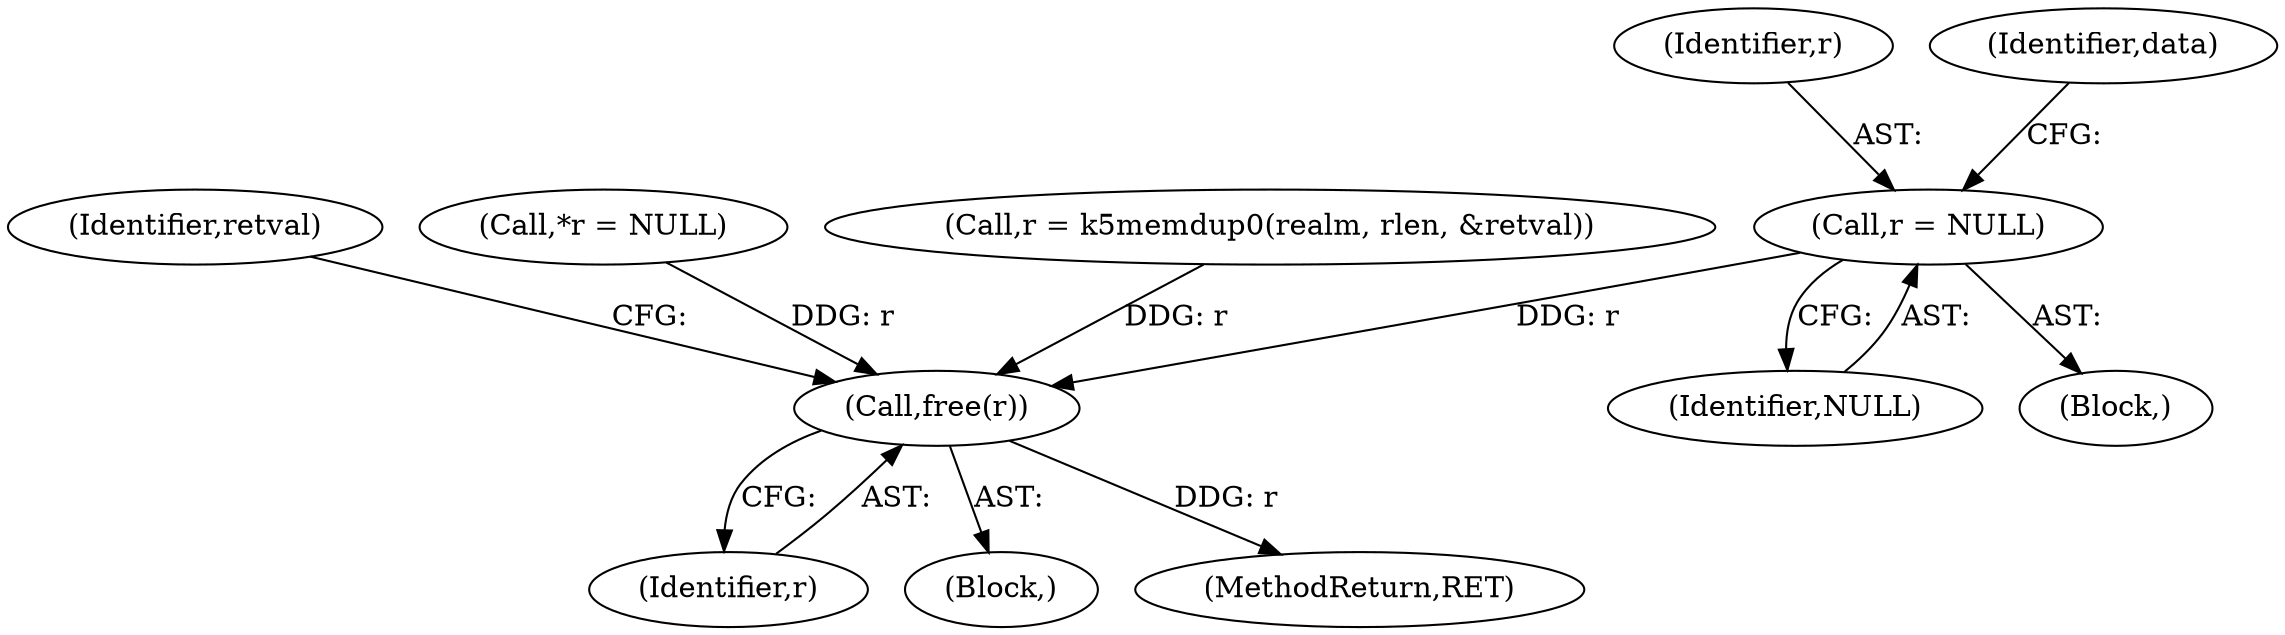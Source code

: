 digraph "0_krb5_f0c094a1b745d91ef2f9a4eae2149aac026a5789@pointer" {
"1000254" [label="(Call,r = NULL)"];
"1000277" [label="(Call,free(r))"];
"1000255" [label="(Identifier,r)"];
"1000254" [label="(Call,r = NULL)"];
"1000278" [label="(Identifier,r)"];
"1000277" [label="(Call,free(r))"];
"1000109" [label="(Block,)"];
"1000258" [label="(Identifier,data)"];
"1000280" [label="(Identifier,retval)"];
"1000281" [label="(MethodReturn,RET)"];
"1000256" [label="(Identifier,NULL)"];
"1000226" [label="(Block,)"];
"1000115" [label="(Call,*r = NULL)"];
"1000151" [label="(Call,r = k5memdup0(realm, rlen, &retval))"];
"1000254" -> "1000226"  [label="AST: "];
"1000254" -> "1000256"  [label="CFG: "];
"1000255" -> "1000254"  [label="AST: "];
"1000256" -> "1000254"  [label="AST: "];
"1000258" -> "1000254"  [label="CFG: "];
"1000254" -> "1000277"  [label="DDG: r"];
"1000277" -> "1000109"  [label="AST: "];
"1000277" -> "1000278"  [label="CFG: "];
"1000278" -> "1000277"  [label="AST: "];
"1000280" -> "1000277"  [label="CFG: "];
"1000277" -> "1000281"  [label="DDG: r"];
"1000151" -> "1000277"  [label="DDG: r"];
"1000115" -> "1000277"  [label="DDG: r"];
}
